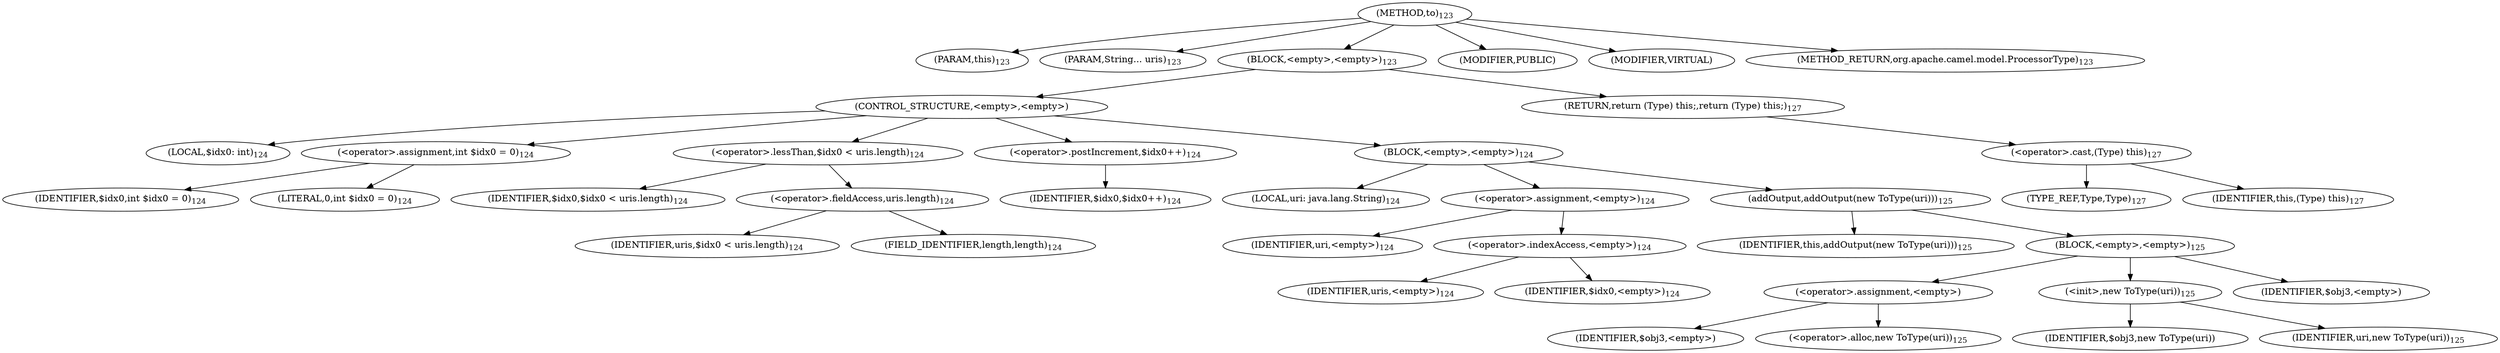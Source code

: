 digraph "to" {  
"487" [label = <(METHOD,to)<SUB>123</SUB>> ]
"20" [label = <(PARAM,this)<SUB>123</SUB>> ]
"488" [label = <(PARAM,String... uris)<SUB>123</SUB>> ]
"489" [label = <(BLOCK,&lt;empty&gt;,&lt;empty&gt;)<SUB>123</SUB>> ]
"490" [label = <(CONTROL_STRUCTURE,&lt;empty&gt;,&lt;empty&gt;)> ]
"491" [label = <(LOCAL,$idx0: int)<SUB>124</SUB>> ]
"492" [label = <(&lt;operator&gt;.assignment,int $idx0 = 0)<SUB>124</SUB>> ]
"493" [label = <(IDENTIFIER,$idx0,int $idx0 = 0)<SUB>124</SUB>> ]
"494" [label = <(LITERAL,0,int $idx0 = 0)<SUB>124</SUB>> ]
"495" [label = <(&lt;operator&gt;.lessThan,$idx0 &lt; uris.length)<SUB>124</SUB>> ]
"496" [label = <(IDENTIFIER,$idx0,$idx0 &lt; uris.length)<SUB>124</SUB>> ]
"497" [label = <(&lt;operator&gt;.fieldAccess,uris.length)<SUB>124</SUB>> ]
"498" [label = <(IDENTIFIER,uris,$idx0 &lt; uris.length)<SUB>124</SUB>> ]
"499" [label = <(FIELD_IDENTIFIER,length,length)<SUB>124</SUB>> ]
"500" [label = <(&lt;operator&gt;.postIncrement,$idx0++)<SUB>124</SUB>> ]
"501" [label = <(IDENTIFIER,$idx0,$idx0++)<SUB>124</SUB>> ]
"502" [label = <(BLOCK,&lt;empty&gt;,&lt;empty&gt;)<SUB>124</SUB>> ]
"503" [label = <(LOCAL,uri: java.lang.String)<SUB>124</SUB>> ]
"504" [label = <(&lt;operator&gt;.assignment,&lt;empty&gt;)<SUB>124</SUB>> ]
"505" [label = <(IDENTIFIER,uri,&lt;empty&gt;)<SUB>124</SUB>> ]
"506" [label = <(&lt;operator&gt;.indexAccess,&lt;empty&gt;)<SUB>124</SUB>> ]
"507" [label = <(IDENTIFIER,uris,&lt;empty&gt;)<SUB>124</SUB>> ]
"508" [label = <(IDENTIFIER,$idx0,&lt;empty&gt;)<SUB>124</SUB>> ]
"509" [label = <(addOutput,addOutput(new ToType(uri)))<SUB>125</SUB>> ]
"19" [label = <(IDENTIFIER,this,addOutput(new ToType(uri)))<SUB>125</SUB>> ]
"510" [label = <(BLOCK,&lt;empty&gt;,&lt;empty&gt;)<SUB>125</SUB>> ]
"511" [label = <(&lt;operator&gt;.assignment,&lt;empty&gt;)> ]
"512" [label = <(IDENTIFIER,$obj3,&lt;empty&gt;)> ]
"513" [label = <(&lt;operator&gt;.alloc,new ToType(uri))<SUB>125</SUB>> ]
"514" [label = <(&lt;init&gt;,new ToType(uri))<SUB>125</SUB>> ]
"515" [label = <(IDENTIFIER,$obj3,new ToType(uri))> ]
"516" [label = <(IDENTIFIER,uri,new ToType(uri))<SUB>125</SUB>> ]
"517" [label = <(IDENTIFIER,$obj3,&lt;empty&gt;)> ]
"518" [label = <(RETURN,return (Type) this;,return (Type) this;)<SUB>127</SUB>> ]
"519" [label = <(&lt;operator&gt;.cast,(Type) this)<SUB>127</SUB>> ]
"520" [label = <(TYPE_REF,Type,Type)<SUB>127</SUB>> ]
"21" [label = <(IDENTIFIER,this,(Type) this)<SUB>127</SUB>> ]
"521" [label = <(MODIFIER,PUBLIC)> ]
"522" [label = <(MODIFIER,VIRTUAL)> ]
"523" [label = <(METHOD_RETURN,org.apache.camel.model.ProcessorType)<SUB>123</SUB>> ]
  "487" -> "20" 
  "487" -> "488" 
  "487" -> "489" 
  "487" -> "521" 
  "487" -> "522" 
  "487" -> "523" 
  "489" -> "490" 
  "489" -> "518" 
  "490" -> "491" 
  "490" -> "492" 
  "490" -> "495" 
  "490" -> "500" 
  "490" -> "502" 
  "492" -> "493" 
  "492" -> "494" 
  "495" -> "496" 
  "495" -> "497" 
  "497" -> "498" 
  "497" -> "499" 
  "500" -> "501" 
  "502" -> "503" 
  "502" -> "504" 
  "502" -> "509" 
  "504" -> "505" 
  "504" -> "506" 
  "506" -> "507" 
  "506" -> "508" 
  "509" -> "19" 
  "509" -> "510" 
  "510" -> "511" 
  "510" -> "514" 
  "510" -> "517" 
  "511" -> "512" 
  "511" -> "513" 
  "514" -> "515" 
  "514" -> "516" 
  "518" -> "519" 
  "519" -> "520" 
  "519" -> "21" 
}
